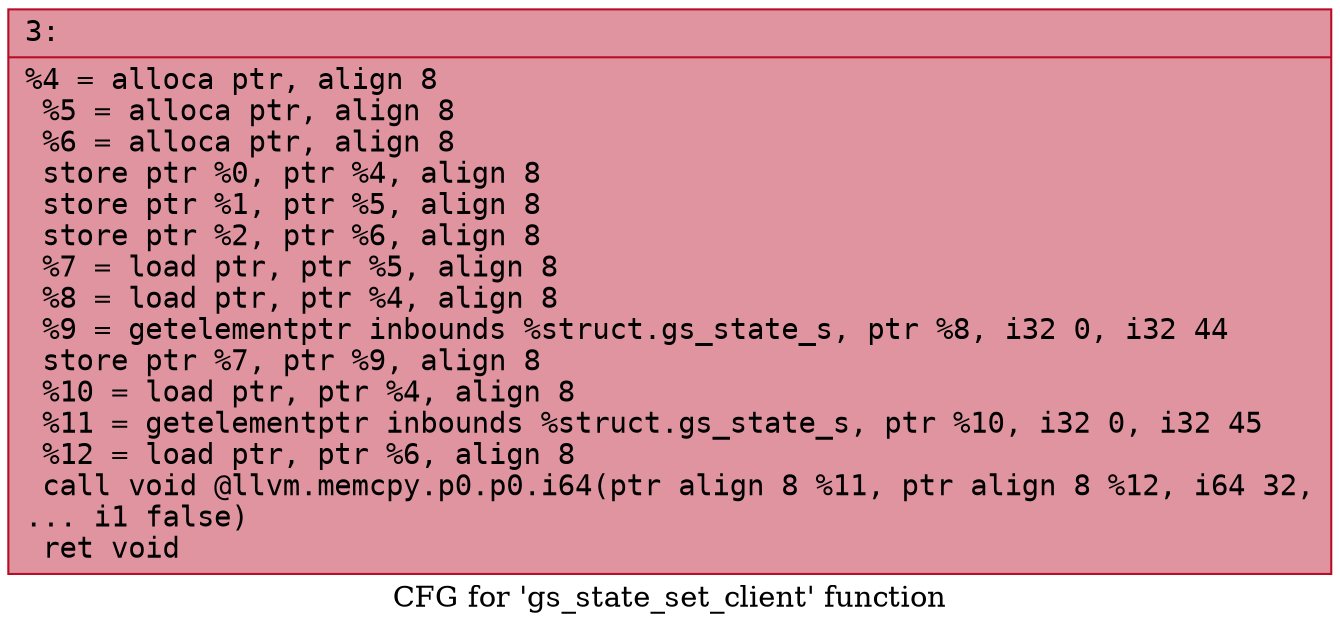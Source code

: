 digraph "CFG for 'gs_state_set_client' function" {
	label="CFG for 'gs_state_set_client' function";

	Node0x600000de4780 [shape=record,color="#b70d28ff", style=filled, fillcolor="#b70d2870" fontname="Courier",label="{3:\l|  %4 = alloca ptr, align 8\l  %5 = alloca ptr, align 8\l  %6 = alloca ptr, align 8\l  store ptr %0, ptr %4, align 8\l  store ptr %1, ptr %5, align 8\l  store ptr %2, ptr %6, align 8\l  %7 = load ptr, ptr %5, align 8\l  %8 = load ptr, ptr %4, align 8\l  %9 = getelementptr inbounds %struct.gs_state_s, ptr %8, i32 0, i32 44\l  store ptr %7, ptr %9, align 8\l  %10 = load ptr, ptr %4, align 8\l  %11 = getelementptr inbounds %struct.gs_state_s, ptr %10, i32 0, i32 45\l  %12 = load ptr, ptr %6, align 8\l  call void @llvm.memcpy.p0.p0.i64(ptr align 8 %11, ptr align 8 %12, i64 32,\l... i1 false)\l  ret void\l}"];
}
